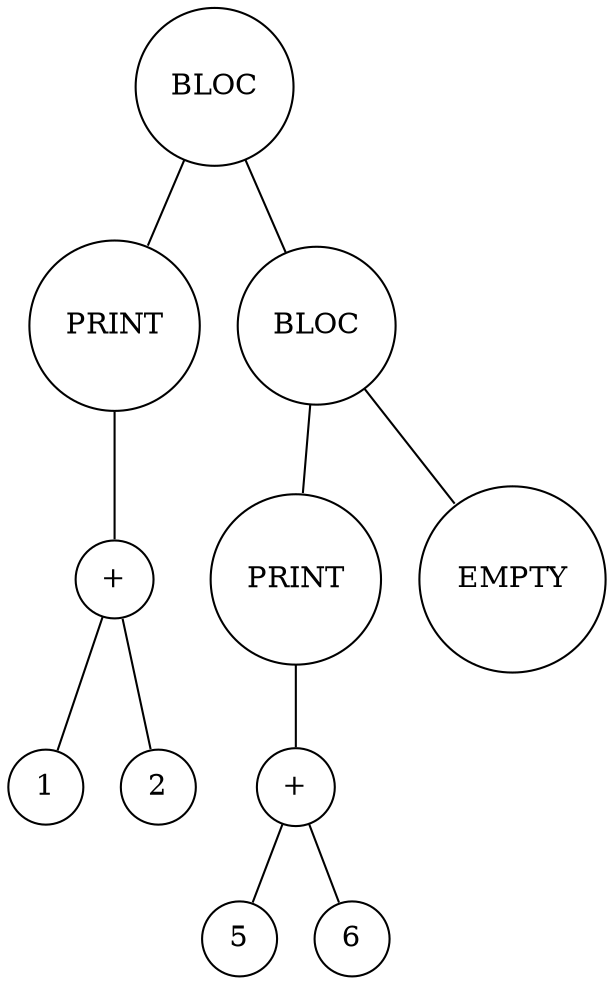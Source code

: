 digraph {
	node [shape=circle]
	"358f51eb-a134-4f9f-bff5-711fab24f81d" [label=BLOC]
	"a557fded-d68d-4813-b657-f2691d27459f" [label=PRINT]
	"ea85b98d-c57f-48aa-9926-8547171db71a" [label="+"]
	"ba2b5453-5256-4009-8c3c-b7151e5ab93e" [label=1]
	"ea85b98d-c57f-48aa-9926-8547171db71a" -> "ba2b5453-5256-4009-8c3c-b7151e5ab93e" [arrowsize=0]
	"cbf93d8f-e564-4558-862e-aed67cbd7aee" [label=2]
	"ea85b98d-c57f-48aa-9926-8547171db71a" -> "cbf93d8f-e564-4558-862e-aed67cbd7aee" [arrowsize=0]
	"a557fded-d68d-4813-b657-f2691d27459f" -> "ea85b98d-c57f-48aa-9926-8547171db71a" [arrowsize=0]
	"358f51eb-a134-4f9f-bff5-711fab24f81d" -> "a557fded-d68d-4813-b657-f2691d27459f" [arrowsize=0]
	"7c7a6b2d-d4e2-49c3-9c4c-a6eee9acdcc7" [label=BLOC]
	"ce4c9369-aefe-4318-b66a-9a3475b7da4d" [label=PRINT]
	"f90f28c7-6f60-4dff-a56c-87b78adf4917" [label="+"]
	"68eb7542-00f9-4f4b-a6c4-ab032c3d4b98" [label=5]
	"f90f28c7-6f60-4dff-a56c-87b78adf4917" -> "68eb7542-00f9-4f4b-a6c4-ab032c3d4b98" [arrowsize=0]
	"a72d3d8a-e003-4d38-b40b-b8f217084c1b" [label=6]
	"f90f28c7-6f60-4dff-a56c-87b78adf4917" -> "a72d3d8a-e003-4d38-b40b-b8f217084c1b" [arrowsize=0]
	"ce4c9369-aefe-4318-b66a-9a3475b7da4d" -> "f90f28c7-6f60-4dff-a56c-87b78adf4917" [arrowsize=0]
	"7c7a6b2d-d4e2-49c3-9c4c-a6eee9acdcc7" -> "ce4c9369-aefe-4318-b66a-9a3475b7da4d" [arrowsize=0]
	"4698d6e5-9e3a-4b74-ac00-8bfd66b2c426" [label=EMPTY]
	"7c7a6b2d-d4e2-49c3-9c4c-a6eee9acdcc7" -> "4698d6e5-9e3a-4b74-ac00-8bfd66b2c426" [arrowsize=0]
	"358f51eb-a134-4f9f-bff5-711fab24f81d" -> "7c7a6b2d-d4e2-49c3-9c4c-a6eee9acdcc7" [arrowsize=0]
}
